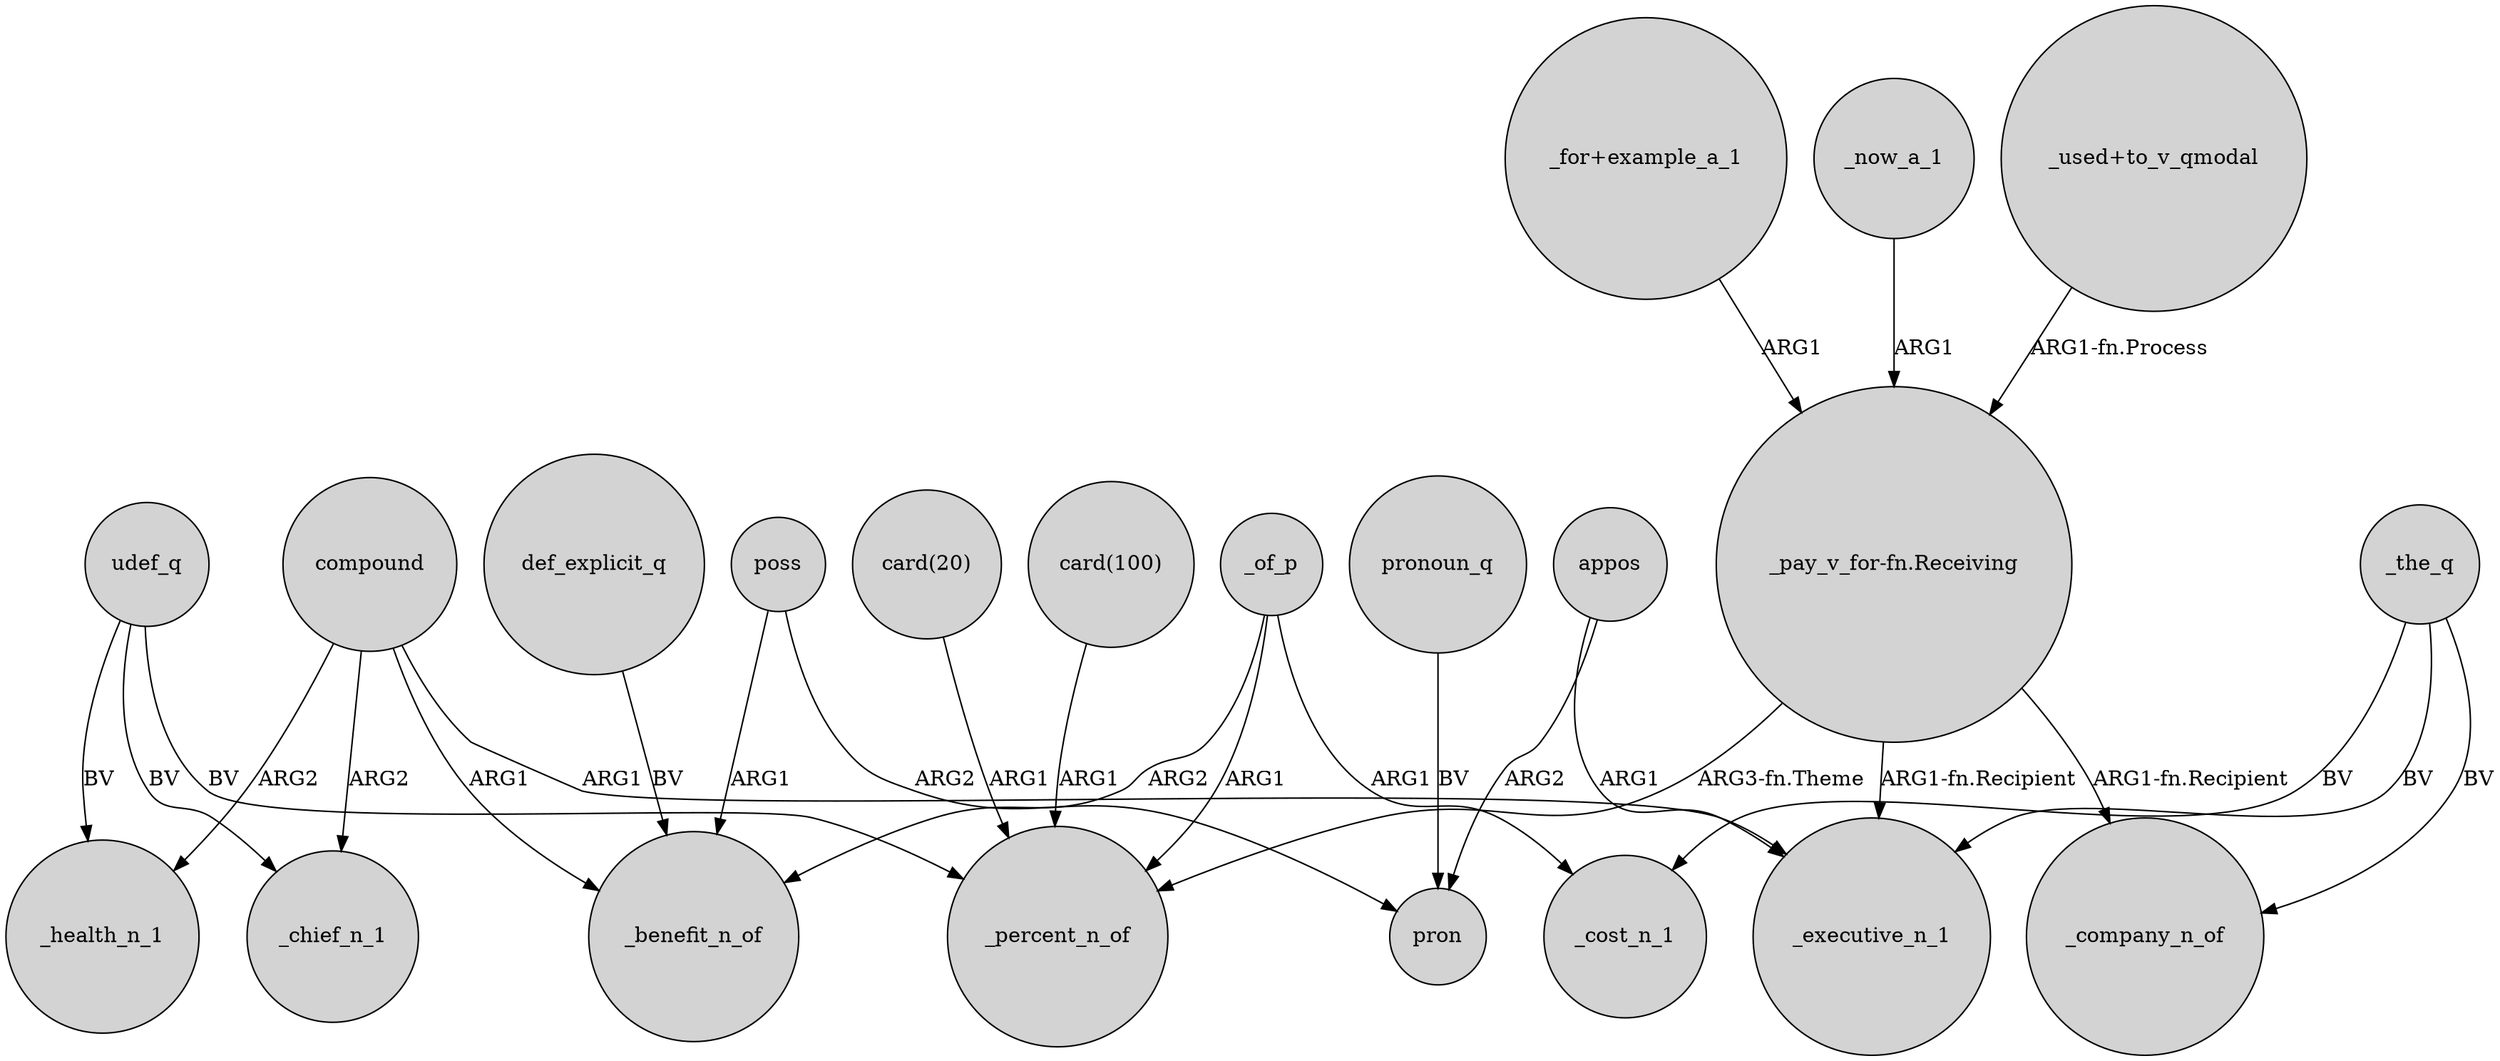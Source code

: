digraph {
	node [shape=circle style=filled]
	udef_q -> _health_n_1 [label=BV]
	_of_p -> _benefit_n_of [label=ARG2]
	poss -> _benefit_n_of [label=ARG1]
	compound -> _chief_n_1 [label=ARG2]
	appos -> _executive_n_1 [label=ARG1]
	"card(20)" -> _percent_n_of [label=ARG1]
	def_explicit_q -> _benefit_n_of [label=BV]
	compound -> _health_n_1 [label=ARG2]
	udef_q -> _chief_n_1 [label=BV]
	_of_p -> _cost_n_1 [label=ARG1]
	_the_q -> _cost_n_1 [label=BV]
	_of_p -> _percent_n_of [label=ARG1]
	appos -> pron [label=ARG2]
	"_pay_v_for-fn.Receiving" -> _company_n_of [label="ARG1-fn.Recipient"]
	pronoun_q -> pron [label=BV]
	"_pay_v_for-fn.Receiving" -> _executive_n_1 [label="ARG1-fn.Recipient"]
	"_for+example_a_1" -> "_pay_v_for-fn.Receiving" [label=ARG1]
	poss -> pron [label=ARG2]
	"card(100)" -> _percent_n_of [label=ARG1]
	udef_q -> _percent_n_of [label=BV]
	"_pay_v_for-fn.Receiving" -> _percent_n_of [label="ARG3-fn.Theme"]
	compound -> _executive_n_1 [label=ARG1]
	_now_a_1 -> "_pay_v_for-fn.Receiving" [label=ARG1]
	_the_q -> _executive_n_1 [label=BV]
	_the_q -> _company_n_of [label=BV]
	"_used+to_v_qmodal" -> "_pay_v_for-fn.Receiving" [label="ARG1-fn.Process"]
	compound -> _benefit_n_of [label=ARG1]
}
